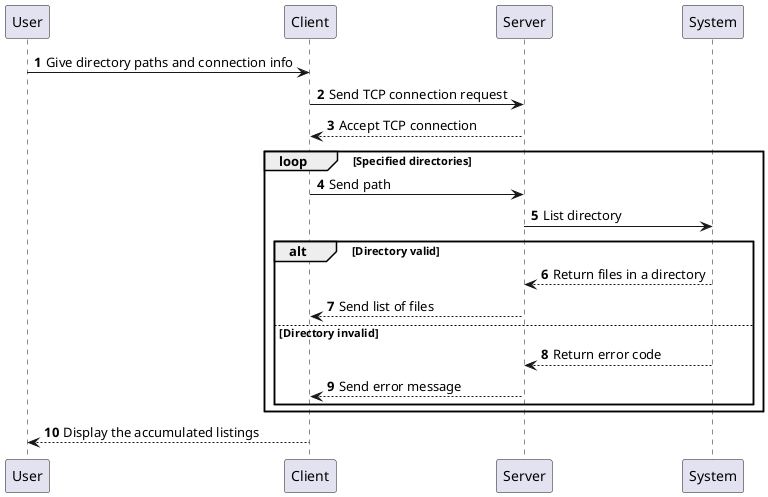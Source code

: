 @startuml

autonumber

User -> Client: Give directory paths and connection info
Client -> Server: Send TCP connection request
Client <-- Server: Accept TCP connection

loop Specified directories

Client -> Server: Send path
Server -> System: List directory

  alt Directory valid
    Server <-- System: Return files in a directory
    Client <-- Server: Send list of files
  else Directory invalid
    Server <-- System: Return error code
    Client <-- Server: Send error message
  end

end

User <-- Client: Display the accumulated listings

@enduml
